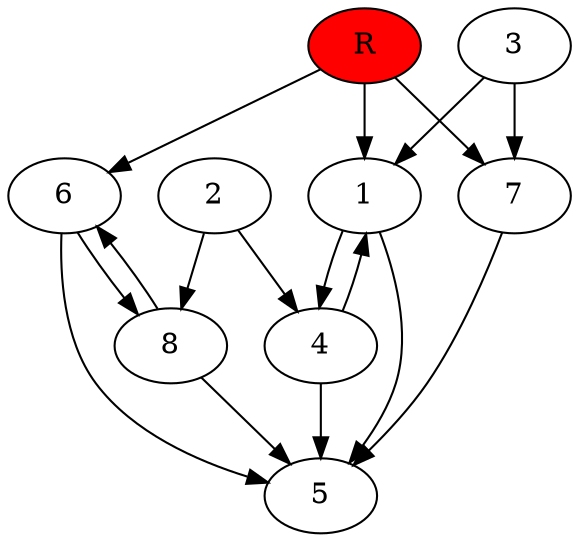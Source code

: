 digraph prb17869 {
	1
	2
	3
	4
	5
	6
	7
	8
	R [fillcolor="#ff0000" style=filled]
	1 -> 4
	1 -> 5
	2 -> 4
	2 -> 8
	3 -> 1
	3 -> 7
	4 -> 1
	4 -> 5
	6 -> 5
	6 -> 8
	7 -> 5
	8 -> 5
	8 -> 6
	R -> 1
	R -> 6
	R -> 7
}
